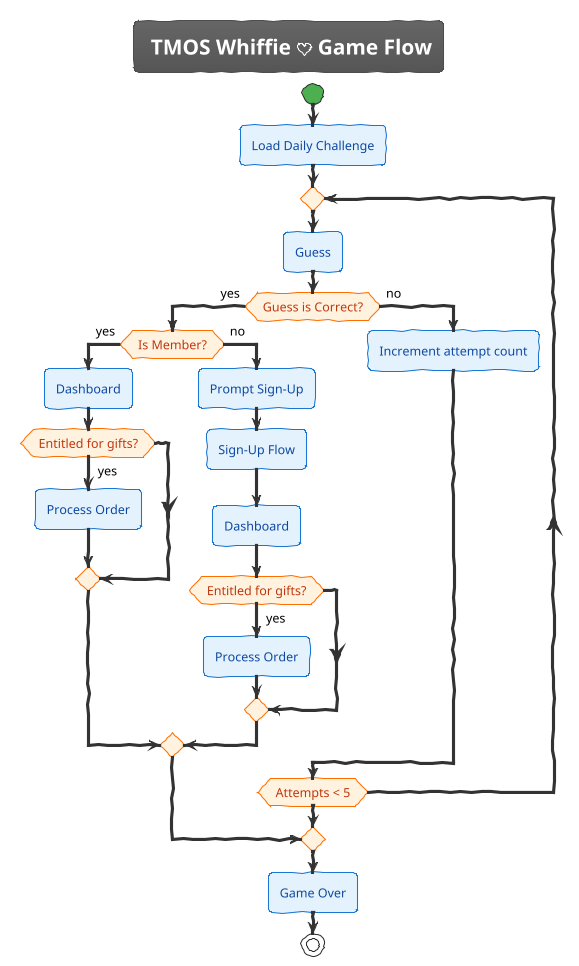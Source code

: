 @startuml
!theme sketchy

skinparam activity {
  BackgroundColor #E3F2FD
  BorderColor #1976D2
  FontColor #0D47A1
}
skinparam activityDiamondBackgroundColor #FFF3E0
skinparam activityDiamondBorderColor #FF6F00
skinparam activityDiamondFontColor #BF360C
skinparam activityStartColor #4CAF50
skinparam activityEndColor #F44336

skinparam ArrowFontColor black

title <size:20> TMOS Whiffie <&heart> Game Flow

start

:Load Daily Challenge;

repeat

  :Guess;
  if (Guess is Correct?) then (yes)
    if (Is Member?) then (yes)
      :Dashboard;
      if (Entitled for gifts?) then (yes)
        :Process Order;
      endif
    else (no)
      :Prompt Sign-Up;
      :Sign-Up Flow;
      :Dashboard;
      if (Entitled for gifts?) then (yes)
        :Process Order;
      endif
    endif
    break
  else (no)
    :Increment attempt count;
  endif
repeat while (Attempts < 5)

:Game Over;
stop
@enduml

